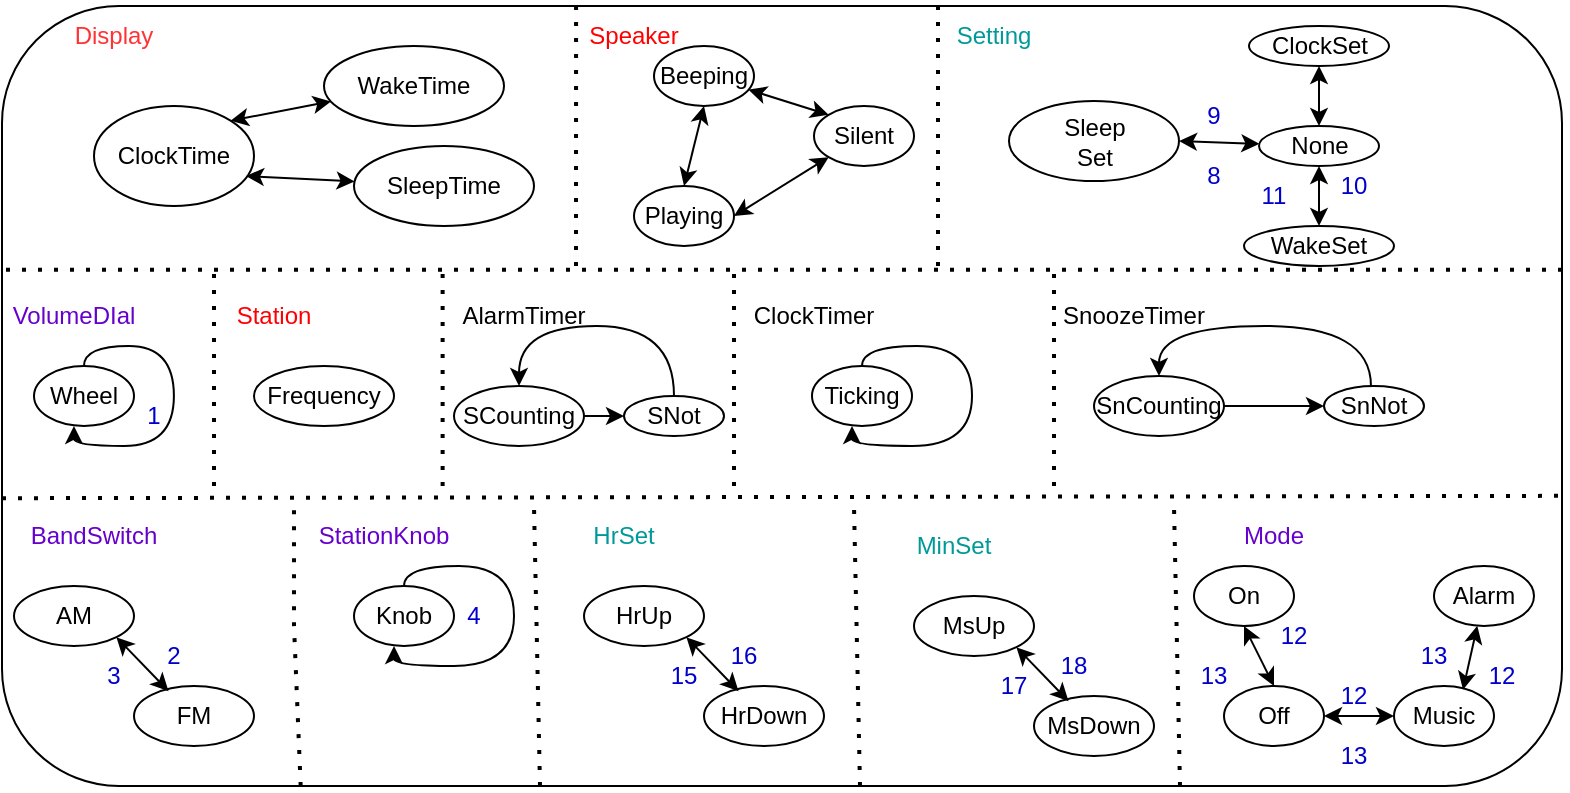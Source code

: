 <mxfile version="24.2.9" type="github">
  <diagram name="Страница — 1" id="ehPM1bGdodeN690fZ78S">
    <mxGraphModel dx="941" dy="515" grid="1" gridSize="10" guides="1" tooltips="1" connect="1" arrows="1" fold="1" page="1" pageScale="1" pageWidth="827" pageHeight="1169" math="0" shadow="0">
      <root>
        <mxCell id="0" />
        <mxCell id="1" parent="0" />
        <mxCell id="pjE8JFhtJ5nJoqJJm5eJ-1" value="" style="rounded=1;whiteSpace=wrap;html=1;" vertex="1" parent="1">
          <mxGeometry x="24" y="70" width="780" height="390" as="geometry" />
        </mxCell>
        <mxCell id="pjE8JFhtJ5nJoqJJm5eJ-2" value="" style="endArrow=none;dashed=1;html=1;dashPattern=1 3;strokeWidth=2;rounded=0;entryX=0.001;entryY=0.338;entryDx=0;entryDy=0;entryPerimeter=0;exitX=1;exitY=0.338;exitDx=0;exitDy=0;exitPerimeter=0;" edge="1" parent="1" source="pjE8JFhtJ5nJoqJJm5eJ-1" target="pjE8JFhtJ5nJoqJJm5eJ-1">
          <mxGeometry width="50" height="50" relative="1" as="geometry">
            <mxPoint x="810" y="192" as="sourcePoint" />
            <mxPoint x="13.12" y="150" as="targetPoint" />
          </mxGeometry>
        </mxCell>
        <mxCell id="pjE8JFhtJ5nJoqJJm5eJ-3" value="" style="endArrow=none;dashed=1;html=1;dashPattern=1 3;strokeWidth=2;rounded=0;exitX=0;exitY=0.631;exitDx=0;exitDy=0;exitPerimeter=0;entryX=1.001;entryY=0.628;entryDx=0;entryDy=0;entryPerimeter=0;" edge="1" parent="1" source="pjE8JFhtJ5nJoqJJm5eJ-1" target="pjE8JFhtJ5nJoqJJm5eJ-1">
          <mxGeometry width="50" height="50" relative="1" as="geometry">
            <mxPoint x="170" y="360" as="sourcePoint" />
            <mxPoint x="220" y="310" as="targetPoint" />
          </mxGeometry>
        </mxCell>
        <mxCell id="pjE8JFhtJ5nJoqJJm5eJ-4" value="" style="endArrow=none;dashed=1;html=1;dashPattern=1 3;strokeWidth=2;rounded=0;entryX=0.368;entryY=-0.005;entryDx=0;entryDy=0;entryPerimeter=0;" edge="1" parent="1" target="pjE8JFhtJ5nJoqJJm5eJ-1">
          <mxGeometry width="50" height="50" relative="1" as="geometry">
            <mxPoint x="311" y="200" as="sourcePoint" />
            <mxPoint x="440" y="370" as="targetPoint" />
          </mxGeometry>
        </mxCell>
        <mxCell id="pjE8JFhtJ5nJoqJJm5eJ-5" value="" style="endArrow=none;dashed=1;html=1;dashPattern=1 3;strokeWidth=2;rounded=0;entryX=0.6;entryY=0;entryDx=0;entryDy=0;entryPerimeter=0;" edge="1" parent="1" target="pjE8JFhtJ5nJoqJJm5eJ-1">
          <mxGeometry width="50" height="50" relative="1" as="geometry">
            <mxPoint x="492" y="200" as="sourcePoint" />
            <mxPoint x="550" y="120" as="targetPoint" />
          </mxGeometry>
        </mxCell>
        <mxCell id="pjE8JFhtJ5nJoqJJm5eJ-6" value="&lt;font color=&quot;#ff3333&quot;&gt;Display&lt;/font&gt;" style="text;html=1;align=center;verticalAlign=middle;whiteSpace=wrap;rounded=0;" vertex="1" parent="1">
          <mxGeometry x="50" y="70" width="60" height="30" as="geometry" />
        </mxCell>
        <mxCell id="pjE8JFhtJ5nJoqJJm5eJ-7" value="ClockTime" style="ellipse;whiteSpace=wrap;html=1;" vertex="1" parent="1">
          <mxGeometry x="70" y="120" width="80" height="50" as="geometry" />
        </mxCell>
        <mxCell id="pjE8JFhtJ5nJoqJJm5eJ-8" value="WakeTime" style="ellipse;whiteSpace=wrap;html=1;" vertex="1" parent="1">
          <mxGeometry x="185" y="90" width="90" height="40" as="geometry" />
        </mxCell>
        <mxCell id="pjE8JFhtJ5nJoqJJm5eJ-10" value="SleepTime" style="ellipse;whiteSpace=wrap;html=1;" vertex="1" parent="1">
          <mxGeometry x="200" y="140" width="90" height="40" as="geometry" />
        </mxCell>
        <mxCell id="pjE8JFhtJ5nJoqJJm5eJ-12" value="" style="endArrow=classic;startArrow=classic;html=1;rounded=0;exitX=1;exitY=0;exitDx=0;exitDy=0;" edge="1" parent="1" source="pjE8JFhtJ5nJoqJJm5eJ-7" target="pjE8JFhtJ5nJoqJJm5eJ-8">
          <mxGeometry width="50" height="50" relative="1" as="geometry">
            <mxPoint x="140" y="140" as="sourcePoint" />
            <mxPoint x="190" y="90" as="targetPoint" />
          </mxGeometry>
        </mxCell>
        <mxCell id="pjE8JFhtJ5nJoqJJm5eJ-13" value="" style="endArrow=classic;startArrow=classic;html=1;rounded=0;exitX=0.95;exitY=0.7;exitDx=0;exitDy=0;exitPerimeter=0;" edge="1" parent="1" source="pjE8JFhtJ5nJoqJJm5eJ-7" target="pjE8JFhtJ5nJoqJJm5eJ-10">
          <mxGeometry width="50" height="50" relative="1" as="geometry">
            <mxPoint x="140" y="150" as="sourcePoint" />
            <mxPoint x="210" y="140" as="targetPoint" />
          </mxGeometry>
        </mxCell>
        <mxCell id="pjE8JFhtJ5nJoqJJm5eJ-14" value="" style="endArrow=none;dashed=1;html=1;dashPattern=1 3;strokeWidth=2;rounded=0;exitX=0.153;exitY=1;exitDx=0;exitDy=0;exitPerimeter=0;" edge="1" parent="1">
          <mxGeometry width="50" height="50" relative="1" as="geometry">
            <mxPoint x="173.34" y="460" as="sourcePoint" />
            <mxPoint x="170" y="320" as="targetPoint" />
            <Array as="points">
              <mxPoint x="170" y="380" />
            </Array>
          </mxGeometry>
        </mxCell>
        <mxCell id="pjE8JFhtJ5nJoqJJm5eJ-15" value="" style="endArrow=none;dashed=1;html=1;dashPattern=1 3;strokeWidth=2;rounded=0;exitX=0.153;exitY=1;exitDx=0;exitDy=0;exitPerimeter=0;" edge="1" parent="1">
          <mxGeometry width="50" height="50" relative="1" as="geometry">
            <mxPoint x="293" y="460" as="sourcePoint" />
            <mxPoint x="290" y="320" as="targetPoint" />
          </mxGeometry>
        </mxCell>
        <mxCell id="pjE8JFhtJ5nJoqJJm5eJ-16" value="" style="endArrow=none;dashed=1;html=1;dashPattern=1 3;strokeWidth=2;rounded=0;exitX=0.153;exitY=1;exitDx=0;exitDy=0;exitPerimeter=0;" edge="1" parent="1">
          <mxGeometry width="50" height="50" relative="1" as="geometry">
            <mxPoint x="453" y="460" as="sourcePoint" />
            <mxPoint x="450" y="320" as="targetPoint" />
          </mxGeometry>
        </mxCell>
        <mxCell id="pjE8JFhtJ5nJoqJJm5eJ-17" value="" style="endArrow=none;dashed=1;html=1;dashPattern=1 3;strokeWidth=2;rounded=0;exitX=0.153;exitY=1;exitDx=0;exitDy=0;exitPerimeter=0;" edge="1" parent="1">
          <mxGeometry width="50" height="50" relative="1" as="geometry">
            <mxPoint x="613" y="460" as="sourcePoint" />
            <mxPoint x="610" y="320" as="targetPoint" />
          </mxGeometry>
        </mxCell>
        <mxCell id="pjE8JFhtJ5nJoqJJm5eJ-18" value="&lt;font color=&quot;#6600cc&quot;&gt;BandSwitch&lt;/font&gt;" style="text;html=1;align=center;verticalAlign=middle;whiteSpace=wrap;rounded=0;" vertex="1" parent="1">
          <mxGeometry x="40" y="320" width="60" height="30" as="geometry" />
        </mxCell>
        <mxCell id="pjE8JFhtJ5nJoqJJm5eJ-19" value="AM" style="ellipse;whiteSpace=wrap;html=1;" vertex="1" parent="1">
          <mxGeometry x="30" y="360" width="60" height="30" as="geometry" />
        </mxCell>
        <mxCell id="pjE8JFhtJ5nJoqJJm5eJ-21" value="FM" style="ellipse;whiteSpace=wrap;html=1;" vertex="1" parent="1">
          <mxGeometry x="90" y="410" width="60" height="30" as="geometry" />
        </mxCell>
        <mxCell id="pjE8JFhtJ5nJoqJJm5eJ-22" value="" style="endArrow=classic;startArrow=classic;html=1;rounded=0;exitX=1;exitY=1;exitDx=0;exitDy=0;entryX=0.288;entryY=0.086;entryDx=0;entryDy=0;entryPerimeter=0;" edge="1" parent="1" source="pjE8JFhtJ5nJoqJJm5eJ-19" target="pjE8JFhtJ5nJoqJJm5eJ-21">
          <mxGeometry width="50" height="50" relative="1" as="geometry">
            <mxPoint x="100" y="410" as="sourcePoint" />
            <mxPoint x="150" y="360" as="targetPoint" />
          </mxGeometry>
        </mxCell>
        <mxCell id="pjE8JFhtJ5nJoqJJm5eJ-23" value="&lt;font color=&quot;#6600cc&quot;&gt;StationKnob&lt;/font&gt;" style="text;html=1;align=center;verticalAlign=middle;whiteSpace=wrap;rounded=0;" vertex="1" parent="1">
          <mxGeometry x="185" y="320" width="60" height="30" as="geometry" />
        </mxCell>
        <mxCell id="pjE8JFhtJ5nJoqJJm5eJ-24" value="Knob" style="ellipse;whiteSpace=wrap;html=1;" vertex="1" parent="1">
          <mxGeometry x="200" y="360" width="50" height="30" as="geometry" />
        </mxCell>
        <mxCell id="pjE8JFhtJ5nJoqJJm5eJ-26" value="" style="endArrow=classic;html=1;rounded=0;edgeStyle=orthogonalEdgeStyle;curved=1;exitX=0.5;exitY=0;exitDx=0;exitDy=0;" edge="1" parent="1" source="pjE8JFhtJ5nJoqJJm5eJ-24">
          <mxGeometry width="50" height="50" relative="1" as="geometry">
            <mxPoint x="220" y="410" as="sourcePoint" />
            <mxPoint x="220" y="390" as="targetPoint" />
            <Array as="points">
              <mxPoint x="225" y="350" />
              <mxPoint x="280" y="350" />
              <mxPoint x="280" y="400" />
              <mxPoint x="220" y="400" />
            </Array>
          </mxGeometry>
        </mxCell>
        <mxCell id="pjE8JFhtJ5nJoqJJm5eJ-27" value="&lt;font color=&quot;#6600cc&quot;&gt;Mode&lt;/font&gt;" style="text;html=1;align=center;verticalAlign=middle;whiteSpace=wrap;rounded=0;" vertex="1" parent="1">
          <mxGeometry x="630" y="320" width="60" height="30" as="geometry" />
        </mxCell>
        <mxCell id="pjE8JFhtJ5nJoqJJm5eJ-28" value="On" style="ellipse;whiteSpace=wrap;html=1;" vertex="1" parent="1">
          <mxGeometry x="620" y="350" width="50" height="30" as="geometry" />
        </mxCell>
        <mxCell id="pjE8JFhtJ5nJoqJJm5eJ-29" value="Off" style="ellipse;whiteSpace=wrap;html=1;" vertex="1" parent="1">
          <mxGeometry x="635" y="410" width="50" height="30" as="geometry" />
        </mxCell>
        <mxCell id="pjE8JFhtJ5nJoqJJm5eJ-30" value="Music" style="ellipse;whiteSpace=wrap;html=1;" vertex="1" parent="1">
          <mxGeometry x="720" y="410" width="50" height="30" as="geometry" />
        </mxCell>
        <mxCell id="pjE8JFhtJ5nJoqJJm5eJ-31" value="Alarm" style="ellipse;whiteSpace=wrap;html=1;" vertex="1" parent="1">
          <mxGeometry x="740" y="350" width="50" height="30" as="geometry" />
        </mxCell>
        <mxCell id="pjE8JFhtJ5nJoqJJm5eJ-32" value="" style="endArrow=classic;startArrow=classic;html=1;rounded=0;exitX=0.5;exitY=1;exitDx=0;exitDy=0;entryX=0.5;entryY=0;entryDx=0;entryDy=0;" edge="1" parent="1" source="pjE8JFhtJ5nJoqJJm5eJ-28" target="pjE8JFhtJ5nJoqJJm5eJ-29">
          <mxGeometry width="50" height="50" relative="1" as="geometry">
            <mxPoint x="660" y="410" as="sourcePoint" />
            <mxPoint x="710" y="360" as="targetPoint" />
          </mxGeometry>
        </mxCell>
        <mxCell id="pjE8JFhtJ5nJoqJJm5eJ-33" value="" style="endArrow=classic;startArrow=classic;html=1;rounded=0;entryX=1;entryY=0.5;entryDx=0;entryDy=0;" edge="1" parent="1" source="pjE8JFhtJ5nJoqJJm5eJ-30" target="pjE8JFhtJ5nJoqJJm5eJ-29">
          <mxGeometry width="50" height="50" relative="1" as="geometry">
            <mxPoint x="655" y="390" as="sourcePoint" />
            <mxPoint x="675" y="420" as="targetPoint" />
          </mxGeometry>
        </mxCell>
        <mxCell id="pjE8JFhtJ5nJoqJJm5eJ-34" value="" style="endArrow=classic;startArrow=classic;html=1;rounded=0;entryX=0.69;entryY=0.063;entryDx=0;entryDy=0;entryPerimeter=0;" edge="1" parent="1" source="pjE8JFhtJ5nJoqJJm5eJ-31" target="pjE8JFhtJ5nJoqJJm5eJ-30">
          <mxGeometry width="50" height="50" relative="1" as="geometry">
            <mxPoint x="665" y="400" as="sourcePoint" />
            <mxPoint x="685" y="430" as="targetPoint" />
          </mxGeometry>
        </mxCell>
        <mxCell id="pjE8JFhtJ5nJoqJJm5eJ-36" value="" style="endArrow=none;dashed=1;html=1;dashPattern=1 3;strokeWidth=2;rounded=0;" edge="1" parent="1">
          <mxGeometry width="50" height="50" relative="1" as="geometry">
            <mxPoint x="130" y="310" as="sourcePoint" />
            <mxPoint x="130" y="200" as="targetPoint" />
          </mxGeometry>
        </mxCell>
        <mxCell id="pjE8JFhtJ5nJoqJJm5eJ-37" value="" style="endArrow=none;dashed=1;html=1;dashPattern=1 3;strokeWidth=2;rounded=0;" edge="1" parent="1">
          <mxGeometry width="50" height="50" relative="1" as="geometry">
            <mxPoint x="244.31" y="310" as="sourcePoint" />
            <mxPoint x="244.31" y="200" as="targetPoint" />
          </mxGeometry>
        </mxCell>
        <mxCell id="pjE8JFhtJ5nJoqJJm5eJ-38" value="" style="endArrow=none;dashed=1;html=1;dashPattern=1 3;strokeWidth=2;rounded=0;" edge="1" parent="1">
          <mxGeometry width="50" height="50" relative="1" as="geometry">
            <mxPoint x="390" y="310" as="sourcePoint" />
            <mxPoint x="390" y="200" as="targetPoint" />
          </mxGeometry>
        </mxCell>
        <mxCell id="pjE8JFhtJ5nJoqJJm5eJ-39" value="" style="endArrow=none;dashed=1;html=1;dashPattern=1 3;strokeWidth=2;rounded=0;" edge="1" parent="1">
          <mxGeometry width="50" height="50" relative="1" as="geometry">
            <mxPoint x="550" y="310" as="sourcePoint" />
            <mxPoint x="550" y="200" as="targetPoint" />
          </mxGeometry>
        </mxCell>
        <mxCell id="pjE8JFhtJ5nJoqJJm5eJ-40" value="&lt;font color=&quot;#6600cc&quot;&gt;VolumeDIal&lt;/font&gt;" style="text;html=1;align=center;verticalAlign=middle;whiteSpace=wrap;rounded=0;" vertex="1" parent="1">
          <mxGeometry x="30" y="210" width="60" height="30" as="geometry" />
        </mxCell>
        <mxCell id="pjE8JFhtJ5nJoqJJm5eJ-41" value="Wheel" style="ellipse;whiteSpace=wrap;html=1;" vertex="1" parent="1">
          <mxGeometry x="40" y="250" width="50" height="30" as="geometry" />
        </mxCell>
        <mxCell id="pjE8JFhtJ5nJoqJJm5eJ-42" value="" style="endArrow=classic;html=1;rounded=0;edgeStyle=orthogonalEdgeStyle;curved=1;exitX=0.5;exitY=0;exitDx=0;exitDy=0;" edge="1" parent="1">
          <mxGeometry width="50" height="50" relative="1" as="geometry">
            <mxPoint x="64.97" y="249.97" as="sourcePoint" />
            <mxPoint x="59.97" y="279.97" as="targetPoint" />
            <Array as="points">
              <mxPoint x="64.97" y="239.97" />
              <mxPoint x="109.97" y="239.97" />
              <mxPoint x="109.97" y="289.97" />
              <mxPoint x="59.97" y="289.97" />
            </Array>
          </mxGeometry>
        </mxCell>
        <mxCell id="pjE8JFhtJ5nJoqJJm5eJ-43" value="&lt;font color=&quot;#ff0000&quot;&gt;Station&lt;/font&gt;" style="text;html=1;align=center;verticalAlign=middle;whiteSpace=wrap;rounded=0;" vertex="1" parent="1">
          <mxGeometry x="130" y="210" width="60" height="30" as="geometry" />
        </mxCell>
        <mxCell id="pjE8JFhtJ5nJoqJJm5eJ-44" value="Frequency" style="ellipse;whiteSpace=wrap;html=1;" vertex="1" parent="1">
          <mxGeometry x="150" y="250" width="70" height="30" as="geometry" />
        </mxCell>
        <mxCell id="pjE8JFhtJ5nJoqJJm5eJ-47" value="&lt;font color=&quot;#ff0000&quot;&gt;Speaker&lt;/font&gt;" style="text;html=1;align=center;verticalAlign=middle;whiteSpace=wrap;rounded=0;" vertex="1" parent="1">
          <mxGeometry x="310" y="70" width="60" height="30" as="geometry" />
        </mxCell>
        <mxCell id="pjE8JFhtJ5nJoqJJm5eJ-48" value="Beeping" style="ellipse;whiteSpace=wrap;html=1;" vertex="1" parent="1">
          <mxGeometry x="350" y="90" width="50" height="30" as="geometry" />
        </mxCell>
        <mxCell id="pjE8JFhtJ5nJoqJJm5eJ-49" value="Playing" style="ellipse;whiteSpace=wrap;html=1;" vertex="1" parent="1">
          <mxGeometry x="340" y="160" width="50" height="30" as="geometry" />
        </mxCell>
        <mxCell id="pjE8JFhtJ5nJoqJJm5eJ-50" value="Silent" style="ellipse;whiteSpace=wrap;html=1;" vertex="1" parent="1">
          <mxGeometry x="430" y="120" width="50" height="30" as="geometry" />
        </mxCell>
        <mxCell id="pjE8JFhtJ5nJoqJJm5eJ-51" value="" style="endArrow=classic;startArrow=classic;html=1;rounded=0;exitX=1;exitY=0.5;exitDx=0;exitDy=0;entryX=0;entryY=1;entryDx=0;entryDy=0;" edge="1" parent="1" source="pjE8JFhtJ5nJoqJJm5eJ-49" target="pjE8JFhtJ5nJoqJJm5eJ-50">
          <mxGeometry width="50" height="50" relative="1" as="geometry">
            <mxPoint x="400" y="180" as="sourcePoint" />
            <mxPoint x="450" y="130" as="targetPoint" />
          </mxGeometry>
        </mxCell>
        <mxCell id="pjE8JFhtJ5nJoqJJm5eJ-52" value="" style="endArrow=classic;startArrow=classic;html=1;rounded=0;exitX=0;exitY=0;exitDx=0;exitDy=0;" edge="1" parent="1" source="pjE8JFhtJ5nJoqJJm5eJ-50" target="pjE8JFhtJ5nJoqJJm5eJ-48">
          <mxGeometry width="50" height="50" relative="1" as="geometry">
            <mxPoint x="400" y="170" as="sourcePoint" />
            <mxPoint x="450" y="120" as="targetPoint" />
          </mxGeometry>
        </mxCell>
        <mxCell id="pjE8JFhtJ5nJoqJJm5eJ-53" value="" style="endArrow=classic;startArrow=classic;html=1;rounded=0;exitX=0.5;exitY=0;exitDx=0;exitDy=0;entryX=0.5;entryY=1;entryDx=0;entryDy=0;" edge="1" parent="1" source="pjE8JFhtJ5nJoqJJm5eJ-49" target="pjE8JFhtJ5nJoqJJm5eJ-48">
          <mxGeometry width="50" height="50" relative="1" as="geometry">
            <mxPoint x="380" y="190" as="sourcePoint" />
            <mxPoint x="430" y="140" as="targetPoint" />
          </mxGeometry>
        </mxCell>
        <mxCell id="pjE8JFhtJ5nJoqJJm5eJ-55" value="&lt;font color=&quot;#0000cc&quot;&gt;1&lt;br&gt;&lt;/font&gt;" style="text;html=1;align=center;verticalAlign=middle;whiteSpace=wrap;rounded=0;" vertex="1" parent="1">
          <mxGeometry x="70" y="260" width="60" height="30" as="geometry" />
        </mxCell>
        <mxCell id="pjE8JFhtJ5nJoqJJm5eJ-57" value="&lt;font color=&quot;#0000cc&quot;&gt;2&lt;/font&gt;" style="text;html=1;align=center;verticalAlign=middle;whiteSpace=wrap;rounded=0;" vertex="1" parent="1">
          <mxGeometry x="80" y="380" width="60" height="30" as="geometry" />
        </mxCell>
        <mxCell id="pjE8JFhtJ5nJoqJJm5eJ-58" value="&lt;font color=&quot;#0000cc&quot;&gt;3&lt;/font&gt;" style="text;html=1;align=center;verticalAlign=middle;whiteSpace=wrap;rounded=0;" vertex="1" parent="1">
          <mxGeometry x="50" y="390" width="60" height="30" as="geometry" />
        </mxCell>
        <mxCell id="pjE8JFhtJ5nJoqJJm5eJ-59" value="&lt;font color=&quot;#0000cc&quot;&gt;4&lt;/font&gt;" style="text;html=1;align=center;verticalAlign=middle;whiteSpace=wrap;rounded=0;" vertex="1" parent="1">
          <mxGeometry x="230" y="360" width="60" height="30" as="geometry" />
        </mxCell>
        <mxCell id="pjE8JFhtJ5nJoqJJm5eJ-60" value="&lt;font color=&quot;#0000cc&quot;&gt;12&lt;/font&gt;" style="text;html=1;align=center;verticalAlign=middle;whiteSpace=wrap;rounded=0;" vertex="1" parent="1">
          <mxGeometry x="640" y="370" width="60" height="30" as="geometry" />
        </mxCell>
        <mxCell id="pjE8JFhtJ5nJoqJJm5eJ-61" value="&lt;font color=&quot;#0000cc&quot;&gt;12&lt;/font&gt;" style="text;html=1;align=center;verticalAlign=middle;whiteSpace=wrap;rounded=0;" vertex="1" parent="1">
          <mxGeometry x="670" y="400" width="60" height="30" as="geometry" />
        </mxCell>
        <mxCell id="pjE8JFhtJ5nJoqJJm5eJ-62" value="&lt;font color=&quot;#0000cc&quot;&gt;12&lt;/font&gt;" style="text;html=1;align=center;verticalAlign=middle;whiteSpace=wrap;rounded=0;" vertex="1" parent="1">
          <mxGeometry x="744" y="390" width="60" height="30" as="geometry" />
        </mxCell>
        <mxCell id="pjE8JFhtJ5nJoqJJm5eJ-63" value="&lt;font color=&quot;#0000cc&quot;&gt;13&lt;/font&gt;" style="text;html=1;align=center;verticalAlign=middle;whiteSpace=wrap;rounded=0;" vertex="1" parent="1">
          <mxGeometry x="600" y="390" width="60" height="30" as="geometry" />
        </mxCell>
        <mxCell id="pjE8JFhtJ5nJoqJJm5eJ-64" value="&lt;font color=&quot;#0000cc&quot;&gt;13&lt;/font&gt;" style="text;html=1;align=center;verticalAlign=middle;whiteSpace=wrap;rounded=0;" vertex="1" parent="1">
          <mxGeometry x="670" y="430" width="60" height="30" as="geometry" />
        </mxCell>
        <mxCell id="pjE8JFhtJ5nJoqJJm5eJ-65" value="&lt;font color=&quot;#0000cc&quot;&gt;13&lt;/font&gt;" style="text;html=1;align=center;verticalAlign=middle;whiteSpace=wrap;rounded=0;" vertex="1" parent="1">
          <mxGeometry x="710" y="380" width="60" height="30" as="geometry" />
        </mxCell>
        <mxCell id="pjE8JFhtJ5nJoqJJm5eJ-66" value="&lt;font color=&quot;#009999&quot;&gt;HrSet&lt;/font&gt;" style="text;html=1;align=center;verticalAlign=middle;whiteSpace=wrap;rounded=0;" vertex="1" parent="1">
          <mxGeometry x="305" y="320" width="60" height="30" as="geometry" />
        </mxCell>
        <mxCell id="pjE8JFhtJ5nJoqJJm5eJ-67" value="HrUp" style="ellipse;whiteSpace=wrap;html=1;" vertex="1" parent="1">
          <mxGeometry x="315" y="360" width="60" height="30" as="geometry" />
        </mxCell>
        <mxCell id="pjE8JFhtJ5nJoqJJm5eJ-68" value="HrDown" style="ellipse;whiteSpace=wrap;html=1;" vertex="1" parent="1">
          <mxGeometry x="375" y="410" width="60" height="30" as="geometry" />
        </mxCell>
        <mxCell id="pjE8JFhtJ5nJoqJJm5eJ-69" value="" style="endArrow=classic;startArrow=classic;html=1;rounded=0;exitX=1;exitY=1;exitDx=0;exitDy=0;entryX=0.288;entryY=0.086;entryDx=0;entryDy=0;entryPerimeter=0;" edge="1" parent="1" source="pjE8JFhtJ5nJoqJJm5eJ-67" target="pjE8JFhtJ5nJoqJJm5eJ-68">
          <mxGeometry width="50" height="50" relative="1" as="geometry">
            <mxPoint x="385" y="410" as="sourcePoint" />
            <mxPoint x="435" y="360" as="targetPoint" />
          </mxGeometry>
        </mxCell>
        <mxCell id="pjE8JFhtJ5nJoqJJm5eJ-70" value="&lt;font color=&quot;#0000cc&quot;&gt;16&lt;/font&gt;" style="text;html=1;align=center;verticalAlign=middle;whiteSpace=wrap;rounded=0;" vertex="1" parent="1">
          <mxGeometry x="365" y="380" width="60" height="30" as="geometry" />
        </mxCell>
        <mxCell id="pjE8JFhtJ5nJoqJJm5eJ-71" value="&lt;font color=&quot;#0000cc&quot;&gt;15&lt;/font&gt;" style="text;html=1;align=center;verticalAlign=middle;whiteSpace=wrap;rounded=0;" vertex="1" parent="1">
          <mxGeometry x="335" y="390" width="60" height="30" as="geometry" />
        </mxCell>
        <mxCell id="pjE8JFhtJ5nJoqJJm5eJ-72" value="&lt;font color=&quot;#009999&quot;&gt;MinSet&lt;/font&gt;" style="text;html=1;align=center;verticalAlign=middle;whiteSpace=wrap;rounded=0;" vertex="1" parent="1">
          <mxGeometry x="470" y="325" width="60" height="30" as="geometry" />
        </mxCell>
        <mxCell id="pjE8JFhtJ5nJoqJJm5eJ-73" value="MsUp" style="ellipse;whiteSpace=wrap;html=1;" vertex="1" parent="1">
          <mxGeometry x="480" y="365" width="60" height="30" as="geometry" />
        </mxCell>
        <mxCell id="pjE8JFhtJ5nJoqJJm5eJ-74" value="MsDown" style="ellipse;whiteSpace=wrap;html=1;" vertex="1" parent="1">
          <mxGeometry x="540" y="415" width="60" height="30" as="geometry" />
        </mxCell>
        <mxCell id="pjE8JFhtJ5nJoqJJm5eJ-75" value="" style="endArrow=classic;startArrow=classic;html=1;rounded=0;exitX=1;exitY=1;exitDx=0;exitDy=0;entryX=0.288;entryY=0.086;entryDx=0;entryDy=0;entryPerimeter=0;" edge="1" parent="1" source="pjE8JFhtJ5nJoqJJm5eJ-73" target="pjE8JFhtJ5nJoqJJm5eJ-74">
          <mxGeometry width="50" height="50" relative="1" as="geometry">
            <mxPoint x="550" y="415" as="sourcePoint" />
            <mxPoint x="600" y="365" as="targetPoint" />
          </mxGeometry>
        </mxCell>
        <mxCell id="pjE8JFhtJ5nJoqJJm5eJ-76" value="&lt;font color=&quot;#0000cc&quot;&gt;18&lt;/font&gt;" style="text;html=1;align=center;verticalAlign=middle;whiteSpace=wrap;rounded=0;" vertex="1" parent="1">
          <mxGeometry x="530" y="385" width="60" height="30" as="geometry" />
        </mxCell>
        <mxCell id="pjE8JFhtJ5nJoqJJm5eJ-77" value="&lt;font color=&quot;#0000cc&quot;&gt;17&lt;/font&gt;" style="text;html=1;align=center;verticalAlign=middle;whiteSpace=wrap;rounded=0;" vertex="1" parent="1">
          <mxGeometry x="500" y="395" width="60" height="30" as="geometry" />
        </mxCell>
        <mxCell id="pjE8JFhtJ5nJoqJJm5eJ-78" value="&lt;font color=&quot;#009999&quot;&gt;Setting&lt;/font&gt;" style="text;html=1;align=center;verticalAlign=middle;whiteSpace=wrap;rounded=0;" vertex="1" parent="1">
          <mxGeometry x="490" y="70" width="60" height="30" as="geometry" />
        </mxCell>
        <mxCell id="pjE8JFhtJ5nJoqJJm5eJ-79" value="&lt;div&gt;Sleep&lt;/div&gt;&lt;div&gt;Set&lt;/div&gt;" style="ellipse;whiteSpace=wrap;html=1;" vertex="1" parent="1">
          <mxGeometry x="527.5" y="117.5" width="85" height="40" as="geometry" />
        </mxCell>
        <mxCell id="pjE8JFhtJ5nJoqJJm5eJ-80" value="&lt;div&gt;ClockSet&lt;br&gt;&lt;/div&gt;" style="ellipse;whiteSpace=wrap;html=1;" vertex="1" parent="1">
          <mxGeometry x="647.5" y="80" width="70" height="20" as="geometry" />
        </mxCell>
        <mxCell id="pjE8JFhtJ5nJoqJJm5eJ-81" value="None" style="ellipse;whiteSpace=wrap;html=1;" vertex="1" parent="1">
          <mxGeometry x="652.5" y="130" width="60" height="20" as="geometry" />
        </mxCell>
        <mxCell id="pjE8JFhtJ5nJoqJJm5eJ-82" value="WakeSet" style="ellipse;whiteSpace=wrap;html=1;" vertex="1" parent="1">
          <mxGeometry x="645" y="180" width="75" height="20" as="geometry" />
        </mxCell>
        <mxCell id="pjE8JFhtJ5nJoqJJm5eJ-83" value="" style="endArrow=classic;startArrow=classic;html=1;rounded=0;exitX=1;exitY=0.5;exitDx=0;exitDy=0;" edge="1" parent="1" source="pjE8JFhtJ5nJoqJJm5eJ-79" target="pjE8JFhtJ5nJoqJJm5eJ-81">
          <mxGeometry width="50" height="50" relative="1" as="geometry">
            <mxPoint x="610" y="170" as="sourcePoint" />
            <mxPoint x="660" y="120" as="targetPoint" />
          </mxGeometry>
        </mxCell>
        <mxCell id="pjE8JFhtJ5nJoqJJm5eJ-84" value="" style="endArrow=classic;startArrow=classic;html=1;rounded=0;exitX=0.5;exitY=1;exitDx=0;exitDy=0;entryX=0.5;entryY=0;entryDx=0;entryDy=0;" edge="1" parent="1" source="pjE8JFhtJ5nJoqJJm5eJ-81" target="pjE8JFhtJ5nJoqJJm5eJ-82">
          <mxGeometry width="50" height="50" relative="1" as="geometry">
            <mxPoint x="660" y="190" as="sourcePoint" />
            <mxPoint x="710" y="140" as="targetPoint" />
          </mxGeometry>
        </mxCell>
        <mxCell id="pjE8JFhtJ5nJoqJJm5eJ-85" value="" style="endArrow=classic;startArrow=classic;html=1;rounded=0;exitX=0.5;exitY=0;exitDx=0;exitDy=0;entryX=0.5;entryY=1;entryDx=0;entryDy=0;" edge="1" parent="1" source="pjE8JFhtJ5nJoqJJm5eJ-81" target="pjE8JFhtJ5nJoqJJm5eJ-80">
          <mxGeometry width="50" height="50" relative="1" as="geometry">
            <mxPoint x="660" y="160" as="sourcePoint" />
            <mxPoint x="710" y="110" as="targetPoint" />
          </mxGeometry>
        </mxCell>
        <mxCell id="pjE8JFhtJ5nJoqJJm5eJ-86" value="&lt;font color=&quot;#0000cc&quot;&gt;9&lt;/font&gt;" style="text;html=1;align=center;verticalAlign=middle;whiteSpace=wrap;rounded=0;" vertex="1" parent="1">
          <mxGeometry x="600" y="110" width="60" height="30" as="geometry" />
        </mxCell>
        <mxCell id="pjE8JFhtJ5nJoqJJm5eJ-87" value="&lt;font color=&quot;#0000cc&quot;&gt;8&lt;/font&gt;" style="text;html=1;align=center;verticalAlign=middle;whiteSpace=wrap;rounded=0;" vertex="1" parent="1">
          <mxGeometry x="600" y="140" width="60" height="30" as="geometry" />
        </mxCell>
        <mxCell id="pjE8JFhtJ5nJoqJJm5eJ-88" value="&lt;font color=&quot;#0000cc&quot;&gt;10&lt;/font&gt;" style="text;html=1;align=center;verticalAlign=middle;whiteSpace=wrap;rounded=0;" vertex="1" parent="1">
          <mxGeometry x="670" y="145" width="60" height="30" as="geometry" />
        </mxCell>
        <mxCell id="pjE8JFhtJ5nJoqJJm5eJ-89" value="&lt;font color=&quot;#0000cc&quot;&gt;11&lt;/font&gt;" style="text;html=1;align=center;verticalAlign=middle;whiteSpace=wrap;rounded=0;" vertex="1" parent="1">
          <mxGeometry x="630" y="150" width="60" height="30" as="geometry" />
        </mxCell>
        <mxCell id="pjE8JFhtJ5nJoqJJm5eJ-96" value="ClockTimer" style="text;html=1;align=center;verticalAlign=middle;whiteSpace=wrap;rounded=0;" vertex="1" parent="1">
          <mxGeometry x="400" y="210" width="60" height="30" as="geometry" />
        </mxCell>
        <mxCell id="pjE8JFhtJ5nJoqJJm5eJ-97" value="Ticking" style="ellipse;whiteSpace=wrap;html=1;" vertex="1" parent="1">
          <mxGeometry x="429" y="249.97" width="50" height="30" as="geometry" />
        </mxCell>
        <mxCell id="pjE8JFhtJ5nJoqJJm5eJ-98" value="" style="endArrow=classic;html=1;rounded=0;edgeStyle=orthogonalEdgeStyle;curved=1;exitX=0.5;exitY=0;exitDx=0;exitDy=0;" edge="1" parent="1" source="pjE8JFhtJ5nJoqJJm5eJ-97">
          <mxGeometry width="50" height="50" relative="1" as="geometry">
            <mxPoint x="449" y="299.97" as="sourcePoint" />
            <mxPoint x="449" y="279.97" as="targetPoint" />
            <Array as="points">
              <mxPoint x="454" y="239.97" />
              <mxPoint x="509" y="239.97" />
              <mxPoint x="509" y="289.97" />
              <mxPoint x="449" y="289.97" />
            </Array>
          </mxGeometry>
        </mxCell>
        <mxCell id="pjE8JFhtJ5nJoqJJm5eJ-99" value="AlarmTimer" style="text;html=1;align=center;verticalAlign=middle;whiteSpace=wrap;rounded=0;" vertex="1" parent="1">
          <mxGeometry x="255" y="210" width="60" height="30" as="geometry" />
        </mxCell>
        <mxCell id="pjE8JFhtJ5nJoqJJm5eJ-100" value="SCounting" style="ellipse;whiteSpace=wrap;html=1;" vertex="1" parent="1">
          <mxGeometry x="250" y="260" width="65" height="30" as="geometry" />
        </mxCell>
        <mxCell id="pjE8JFhtJ5nJoqJJm5eJ-101" value="SNot" style="ellipse;whiteSpace=wrap;html=1;" vertex="1" parent="1">
          <mxGeometry x="335" y="265" width="50" height="20" as="geometry" />
        </mxCell>
        <mxCell id="pjE8JFhtJ5nJoqJJm5eJ-103" value="" style="endArrow=classic;html=1;rounded=0;exitX=1;exitY=0.5;exitDx=0;exitDy=0;entryX=0;entryY=0.5;entryDx=0;entryDy=0;" edge="1" parent="1" source="pjE8JFhtJ5nJoqJJm5eJ-100" target="pjE8JFhtJ5nJoqJJm5eJ-101">
          <mxGeometry width="50" height="50" relative="1" as="geometry">
            <mxPoint x="330" y="290" as="sourcePoint" />
            <mxPoint x="380" y="240" as="targetPoint" />
          </mxGeometry>
        </mxCell>
        <mxCell id="pjE8JFhtJ5nJoqJJm5eJ-105" value="" style="endArrow=classic;html=1;rounded=0;edgeStyle=orthogonalEdgeStyle;curved=1;exitX=0.5;exitY=0;exitDx=0;exitDy=0;entryX=0.5;entryY=0;entryDx=0;entryDy=0;" edge="1" parent="1" source="pjE8JFhtJ5nJoqJJm5eJ-101" target="pjE8JFhtJ5nJoqJJm5eJ-100">
          <mxGeometry width="50" height="50" relative="1" as="geometry">
            <mxPoint x="310" y="280" as="sourcePoint" />
            <mxPoint x="360" y="230" as="targetPoint" />
            <Array as="points">
              <mxPoint x="360" y="230" />
              <mxPoint x="283" y="230" />
            </Array>
          </mxGeometry>
        </mxCell>
        <mxCell id="pjE8JFhtJ5nJoqJJm5eJ-106" value="SnoozeTimer" style="text;html=1;align=center;verticalAlign=middle;whiteSpace=wrap;rounded=0;" vertex="1" parent="1">
          <mxGeometry x="560" y="210" width="60" height="30" as="geometry" />
        </mxCell>
        <mxCell id="pjE8JFhtJ5nJoqJJm5eJ-107" value="SnCounting" style="ellipse;whiteSpace=wrap;html=1;" vertex="1" parent="1">
          <mxGeometry x="570" y="255" width="65" height="30" as="geometry" />
        </mxCell>
        <mxCell id="pjE8JFhtJ5nJoqJJm5eJ-108" value="SnNot" style="ellipse;whiteSpace=wrap;html=1;" vertex="1" parent="1">
          <mxGeometry x="685" y="260" width="50" height="20" as="geometry" />
        </mxCell>
        <mxCell id="pjE8JFhtJ5nJoqJJm5eJ-109" value="" style="endArrow=classic;html=1;rounded=0;edgeStyle=orthogonalEdgeStyle;curved=1;exitX=0.5;exitY=0;exitDx=0;exitDy=0;entryX=0.5;entryY=0;entryDx=0;entryDy=0;" edge="1" parent="1" target="pjE8JFhtJ5nJoqJJm5eJ-107">
          <mxGeometry width="50" height="50" relative="1" as="geometry">
            <mxPoint x="708.48" y="260" as="sourcePoint" />
            <mxPoint x="631.48" y="255" as="targetPoint" />
            <Array as="points">
              <mxPoint x="709" y="230" />
              <mxPoint x="603" y="230" />
            </Array>
          </mxGeometry>
        </mxCell>
        <mxCell id="pjE8JFhtJ5nJoqJJm5eJ-111" value="" style="endArrow=classic;html=1;rounded=0;exitX=1;exitY=0.5;exitDx=0;exitDy=0;" edge="1" parent="1" source="pjE8JFhtJ5nJoqJJm5eJ-107" target="pjE8JFhtJ5nJoqJJm5eJ-108">
          <mxGeometry width="50" height="50" relative="1" as="geometry">
            <mxPoint x="640" y="280" as="sourcePoint" />
            <mxPoint x="690" y="230" as="targetPoint" />
          </mxGeometry>
        </mxCell>
      </root>
    </mxGraphModel>
  </diagram>
</mxfile>
